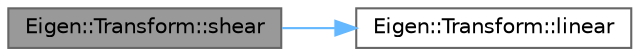 digraph "Eigen::Transform::shear"
{
 // LATEX_PDF_SIZE
  bgcolor="transparent";
  edge [fontname=Helvetica,fontsize=10,labelfontname=Helvetica,labelfontsize=10];
  node [fontname=Helvetica,fontsize=10,shape=box,height=0.2,width=0.4];
  rankdir="LR";
  Node1 [id="Node000001",label="Eigen::Transform::shear",height=0.2,width=0.4,color="gray40", fillcolor="grey60", style="filled", fontcolor="black",tooltip=" "];
  Node1 -> Node2 [id="edge1_Node000001_Node000002",color="steelblue1",style="solid",tooltip=" "];
  Node2 [id="Node000002",label="Eigen::Transform::linear",height=0.2,width=0.4,color="grey40", fillcolor="white", style="filled",URL="$class_eigen_1_1_transform.html#a535bd63d047c2a36585c3f9b62219a1e",tooltip=" "];
}
